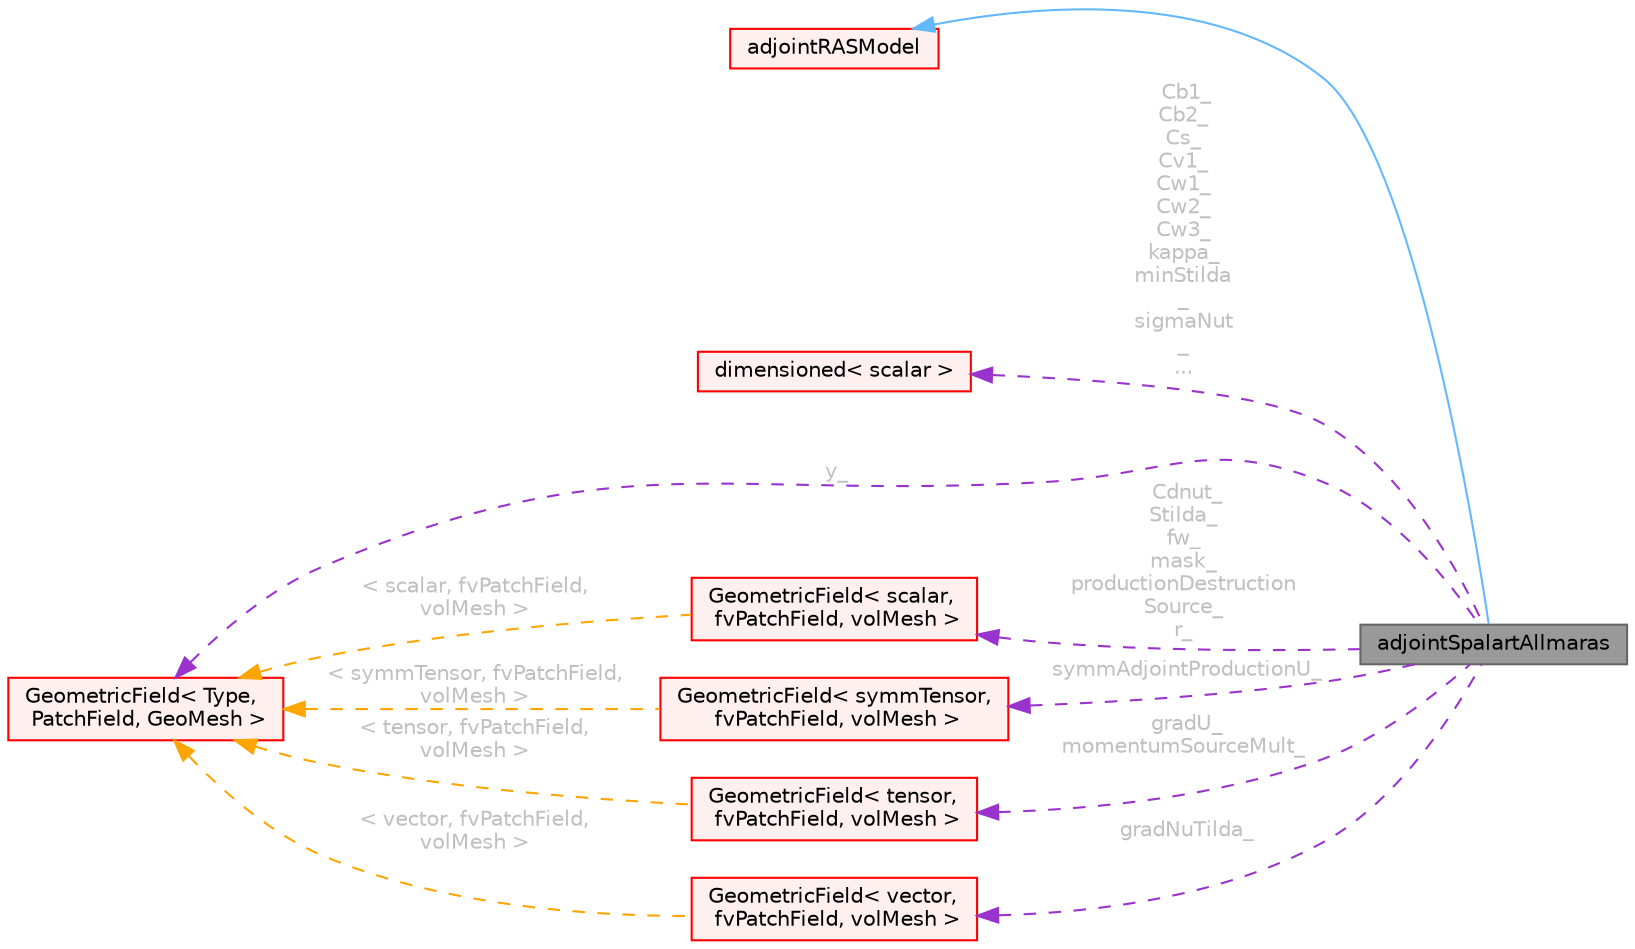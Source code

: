 digraph "adjointSpalartAllmaras"
{
 // LATEX_PDF_SIZE
  bgcolor="transparent";
  edge [fontname=Helvetica,fontsize=10,labelfontname=Helvetica,labelfontsize=10];
  node [fontname=Helvetica,fontsize=10,shape=box,height=0.2,width=0.4];
  rankdir="LR";
  Node1 [id="Node000001",label="adjointSpalartAllmaras",height=0.2,width=0.4,color="gray40", fillcolor="grey60", style="filled", fontcolor="black",tooltip="Continuous adjoint to the Spalart-Allmaras one-eqn mixing-length model for incompressible flows."];
  Node2 -> Node1 [id="edge1_Node000001_Node000002",dir="back",color="steelblue1",style="solid",tooltip=" "];
  Node2 [id="Node000002",label="adjointRASModel",height=0.2,width=0.4,color="red", fillcolor="#FFF0F0", style="filled",URL="$classFoam_1_1incompressibleAdjoint_1_1adjointRASModel.html",tooltip="Abstract base class for incompressible turbulence models."];
  Node95 -> Node1 [id="edge2_Node000001_Node000095",dir="back",color="darkorchid3",style="dashed",tooltip=" ",label=" Cb1_\nCb2_\nCs_\nCv1_\nCw1_\nCw2_\nCw3_\nkappa_\nminStilda\l_\nsigmaNut\l_\n...",fontcolor="grey" ];
  Node95 [id="Node000095",label="dimensioned\< scalar \>",height=0.2,width=0.4,color="red", fillcolor="#FFF0F0", style="filled",URL="$classFoam_1_1dimensioned.html",tooltip=" "];
  Node57 -> Node1 [id="edge3_Node000001_Node000057",dir="back",color="darkorchid3",style="dashed",tooltip=" ",label=" y_",fontcolor="grey" ];
  Node57 [id="Node000057",label="GeometricField\< Type,\l PatchField, GeoMesh \>",height=0.2,width=0.4,color="red", fillcolor="#FFF0F0", style="filled",URL="$classFoam_1_1GeometricField.html",tooltip="Generic GeometricField class."];
  Node96 -> Node1 [id="edge4_Node000001_Node000096",dir="back",color="darkorchid3",style="dashed",tooltip=" ",label=" Cdnut_\nStilda_\nfw_\nmask_\nproductionDestruction\lSource_\nr_",fontcolor="grey" ];
  Node96 [id="Node000096",label="GeometricField\< scalar,\l fvPatchField, volMesh \>",height=0.2,width=0.4,color="red", fillcolor="#FFF0F0", style="filled",URL="$classFoam_1_1GeometricField.html",tooltip=" "];
  Node57 -> Node96 [id="edge5_Node000096_Node000057",dir="back",color="orange",style="dashed",tooltip=" ",label=" \< scalar, fvPatchField,\l volMesh \>",fontcolor="grey" ];
  Node98 -> Node1 [id="edge6_Node000001_Node000098",dir="back",color="darkorchid3",style="dashed",tooltip=" ",label=" symmAdjointProductionU_",fontcolor="grey" ];
  Node98 [id="Node000098",label="GeometricField\< symmTensor,\l fvPatchField, volMesh \>",height=0.2,width=0.4,color="red", fillcolor="#FFF0F0", style="filled",URL="$classFoam_1_1GeometricField.html",tooltip=" "];
  Node57 -> Node98 [id="edge7_Node000098_Node000057",dir="back",color="orange",style="dashed",tooltip=" ",label=" \< symmTensor, fvPatchField,\l volMesh \>",fontcolor="grey" ];
  Node100 -> Node1 [id="edge8_Node000001_Node000100",dir="back",color="darkorchid3",style="dashed",tooltip=" ",label=" gradU_\nmomentumSourceMult_",fontcolor="grey" ];
  Node100 [id="Node000100",label="GeometricField\< tensor,\l fvPatchField, volMesh \>",height=0.2,width=0.4,color="red", fillcolor="#FFF0F0", style="filled",URL="$classFoam_1_1GeometricField.html",tooltip=" "];
  Node57 -> Node100 [id="edge9_Node000100_Node000057",dir="back",color="orange",style="dashed",tooltip=" ",label=" \< tensor, fvPatchField,\l volMesh \>",fontcolor="grey" ];
  Node102 -> Node1 [id="edge10_Node000001_Node000102",dir="back",color="darkorchid3",style="dashed",tooltip=" ",label=" gradNuTilda_",fontcolor="grey" ];
  Node102 [id="Node000102",label="GeometricField\< vector,\l fvPatchField, volMesh \>",height=0.2,width=0.4,color="red", fillcolor="#FFF0F0", style="filled",URL="$classFoam_1_1GeometricField.html",tooltip=" "];
  Node57 -> Node102 [id="edge11_Node000102_Node000057",dir="back",color="orange",style="dashed",tooltip=" ",label=" \< vector, fvPatchField,\l volMesh \>",fontcolor="grey" ];
}
